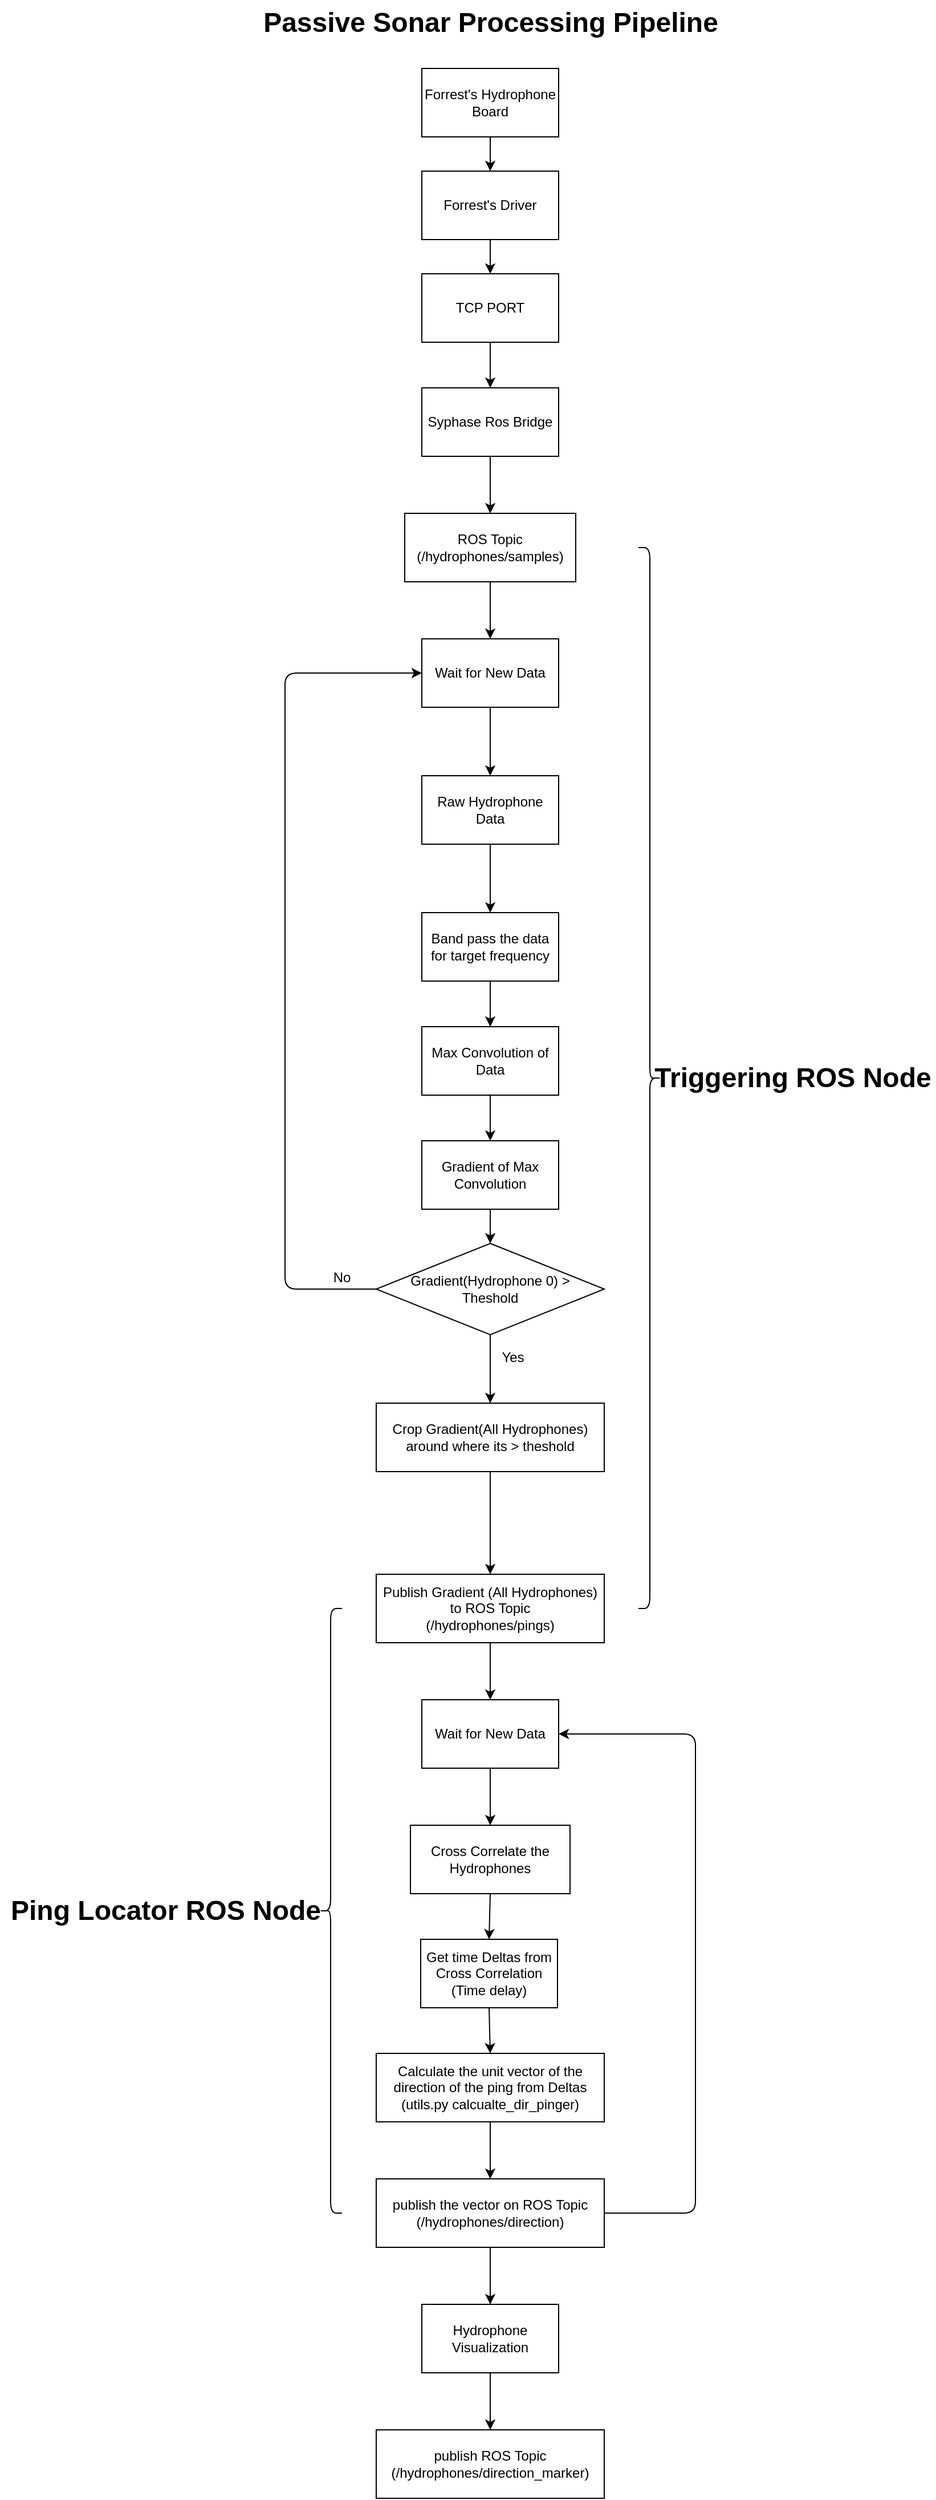 <mxfile version="12.3.2" type="device" pages="1"><diagram id="NOkkZyxEs_DLkWHzhxtK" name="Page-1"><mxGraphModel dx="2268" dy="1869" grid="1" gridSize="10" guides="1" tooltips="1" connect="1" arrows="1" fold="1" page="1" pageScale="1" pageWidth="850" pageHeight="1100" math="0" shadow="0"><root><mxCell id="0"/><mxCell id="1" parent="0"/><mxCell id="E3GKQqg5jDNkYoQRzWfd-4" value="Gradient of Max Convolution" style="rounded=0;whiteSpace=wrap;html=1;" parent="1" vertex="1"><mxGeometry x="360" y="380" width="120" height="60" as="geometry"/></mxCell><mxCell id="E3GKQqg5jDNkYoQRzWfd-5" value="" style="endArrow=classic;html=1;exitX=0.5;exitY=1;exitDx=0;exitDy=0;entryX=0.5;entryY=0;entryDx=0;entryDy=0;" parent="1" target="E3GKQqg5jDNkYoQRzWfd-4" edge="1"><mxGeometry width="50" height="50" relative="1" as="geometry"><mxPoint x="420" y="340" as="sourcePoint"/><mxPoint x="430" y="350" as="targetPoint"/></mxGeometry></mxCell><mxCell id="E3GKQqg5jDNkYoQRzWfd-6" value="&lt;div&gt;&lt;br&gt;&lt;/div&gt;&lt;div&gt;Gradient(Hydrophone 0) &amp;gt; &lt;br&gt;&lt;/div&gt;&lt;div&gt;Theshold&lt;/div&gt;&lt;div&gt;&lt;br&gt; &lt;/div&gt;" style="rhombus;whiteSpace=wrap;html=1;" parent="1" vertex="1"><mxGeometry x="320" y="470" width="200" height="80" as="geometry"/></mxCell><mxCell id="E3GKQqg5jDNkYoQRzWfd-7" value="" style="endArrow=classic;html=1;exitX=0.5;exitY=1;exitDx=0;exitDy=0;entryX=0.5;entryY=0;entryDx=0;entryDy=0;" parent="1" source="E3GKQqg5jDNkYoQRzWfd-4" target="E3GKQqg5jDNkYoQRzWfd-6" edge="1"><mxGeometry width="50" height="50" relative="1" as="geometry"><mxPoint x="500" y="460" as="sourcePoint"/><mxPoint x="550" y="480" as="targetPoint"/></mxGeometry></mxCell><mxCell id="E3GKQqg5jDNkYoQRzWfd-8" value="Wait for New Data" style="rounded=0;whiteSpace=wrap;html=1;" parent="1" vertex="1"><mxGeometry x="360" y="-60" width="120" height="60" as="geometry"/></mxCell><mxCell id="E3GKQqg5jDNkYoQRzWfd-10" value="" style="endArrow=classic;html=1;exitX=0;exitY=0.5;exitDx=0;exitDy=0;entryX=0;entryY=0.5;entryDx=0;entryDy=0;" parent="1" source="E3GKQqg5jDNkYoQRzWfd-6" target="E3GKQqg5jDNkYoQRzWfd-8" edge="1"><mxGeometry width="50" height="50" relative="1" as="geometry"><mxPoint x="370" y="200" as="sourcePoint"/><mxPoint x="260" y="-50" as="targetPoint"/><Array as="points"><mxPoint x="240" y="510"/><mxPoint x="240" y="370"/><mxPoint x="240" y="-30"/></Array></mxGeometry></mxCell><mxCell id="E3GKQqg5jDNkYoQRzWfd-11" value="No" style="text;html=1;strokeColor=none;fillColor=none;align=center;verticalAlign=middle;whiteSpace=wrap;rounded=0;" parent="1" vertex="1"><mxGeometry x="270" y="490" width="40" height="20" as="geometry"/></mxCell><mxCell id="E3GKQqg5jDNkYoQRzWfd-12" value="" style="endArrow=classic;html=1;exitX=0.5;exitY=1;exitDx=0;exitDy=0;" parent="1" source="E3GKQqg5jDNkYoQRzWfd-6" edge="1"><mxGeometry width="50" height="50" relative="1" as="geometry"><mxPoint x="360" y="690" as="sourcePoint"/><mxPoint x="420" y="610" as="targetPoint"/></mxGeometry></mxCell><mxCell id="E3GKQqg5jDNkYoQRzWfd-13" value="Yes" style="text;html=1;strokeColor=none;fillColor=none;align=center;verticalAlign=middle;whiteSpace=wrap;rounded=0;" parent="1" vertex="1"><mxGeometry x="420" y="560" width="40" height="20" as="geometry"/></mxCell><mxCell id="E3GKQqg5jDNkYoQRzWfd-14" value="Crop Gradient(All Hydrophones) around where its &amp;gt; theshold" style="rounded=0;whiteSpace=wrap;html=1;" parent="1" vertex="1"><mxGeometry x="320" y="610" width="200" height="60" as="geometry"/></mxCell><mxCell id="E3GKQqg5jDNkYoQRzWfd-19" value="" style="endArrow=classic;html=1;exitX=0.5;exitY=1;exitDx=0;exitDy=0;entryX=0.5;entryY=0;entryDx=0;entryDy=0;" parent="1" source="E3GKQqg5jDNkYoQRzWfd-14" target="E3GKQqg5jDNkYoQRzWfd-23" edge="1"><mxGeometry width="50" height="50" relative="1" as="geometry"><mxPoint x="350" y="640" as="sourcePoint"/><mxPoint x="420" y="730" as="targetPoint"/></mxGeometry></mxCell><mxCell id="E3GKQqg5jDNkYoQRzWfd-23" value="&lt;div&gt;Publish Gradient (All Hydrophones) to ROS Topic&lt;/div&gt;&lt;div&gt;(/hydrophones/pings)&lt;br&gt;&lt;/div&gt;" style="rounded=0;whiteSpace=wrap;html=1;" parent="1" vertex="1"><mxGeometry x="320" y="760" width="200" height="60" as="geometry"/></mxCell><mxCell id="E3GKQqg5jDNkYoQRzWfd-24" value="" style="shape=curlyBracket;whiteSpace=wrap;html=1;rounded=1;rotation=-180;" parent="1" vertex="1"><mxGeometry x="550" y="-140" width="20" height="930" as="geometry"/></mxCell><mxCell id="E3GKQqg5jDNkYoQRzWfd-25" value="Triggering ROS Node" style="text;strokeColor=none;fillColor=none;html=1;fontSize=24;fontStyle=1;verticalAlign=middle;align=center;" parent="1" vertex="1"><mxGeometry x="560" y="305" width="250" height="40" as="geometry"/></mxCell><mxCell id="E3GKQqg5jDNkYoQRzWfd-26" value="Forrest's Hydrophone Board" style="rounded=0;whiteSpace=wrap;html=1;" parent="1" vertex="1"><mxGeometry x="360" y="-560" width="120" height="60" as="geometry"/></mxCell><mxCell id="E3GKQqg5jDNkYoQRzWfd-27" value="Forrest's Driver" style="rounded=0;whiteSpace=wrap;html=1;" parent="1" vertex="1"><mxGeometry x="360" y="-470" width="120" height="60" as="geometry"/></mxCell><mxCell id="E3GKQqg5jDNkYoQRzWfd-28" value="TCP PORT" style="rounded=0;whiteSpace=wrap;html=1;" parent="1" vertex="1"><mxGeometry x="360" y="-380" width="120" height="60" as="geometry"/></mxCell><mxCell id="E3GKQqg5jDNkYoQRzWfd-29" value="" style="endArrow=classic;html=1;exitX=0.5;exitY=1;exitDx=0;exitDy=0;entryX=0.5;entryY=0;entryDx=0;entryDy=0;" parent="1" source="E3GKQqg5jDNkYoQRzWfd-26" target="E3GKQqg5jDNkYoQRzWfd-27" edge="1"><mxGeometry width="50" height="50" relative="1" as="geometry"><mxPoint x="330" y="-330" as="sourcePoint"/><mxPoint x="380" y="-380" as="targetPoint"/></mxGeometry></mxCell><mxCell id="E3GKQqg5jDNkYoQRzWfd-30" value="" style="endArrow=classic;html=1;exitX=0.5;exitY=1;exitDx=0;exitDy=0;entryX=0.5;entryY=0;entryDx=0;entryDy=0;" parent="1" source="E3GKQqg5jDNkYoQRzWfd-27" target="E3GKQqg5jDNkYoQRzWfd-28" edge="1"><mxGeometry width="50" height="50" relative="1" as="geometry"><mxPoint x="330" y="-330" as="sourcePoint"/><mxPoint x="380" y="-380" as="targetPoint"/></mxGeometry></mxCell><mxCell id="E3GKQqg5jDNkYoQRzWfd-31" value="Syphase Ros Bridge" style="rounded=0;whiteSpace=wrap;html=1;" parent="1" vertex="1"><mxGeometry x="360" y="-280" width="120" height="60" as="geometry"/></mxCell><mxCell id="E3GKQqg5jDNkYoQRzWfd-32" value="" style="endArrow=classic;html=1;exitX=0.5;exitY=1;exitDx=0;exitDy=0;entryX=0.5;entryY=0;entryDx=0;entryDy=0;" parent="1" source="E3GKQqg5jDNkYoQRzWfd-28" target="E3GKQqg5jDNkYoQRzWfd-31" edge="1"><mxGeometry width="50" height="50" relative="1" as="geometry"><mxPoint x="420" y="-310" as="sourcePoint"/><mxPoint x="380" y="-380" as="targetPoint"/></mxGeometry></mxCell><mxCell id="E3GKQqg5jDNkYoQRzWfd-33" value="" style="endArrow=classic;html=1;exitX=0.5;exitY=1;exitDx=0;exitDy=0;entryX=0.5;entryY=0;entryDx=0;entryDy=0;" parent="1" source="E3GKQqg5jDNkYoQRzWfd-31" target="E3GKQqg5jDNkYoQRzWfd-34" edge="1"><mxGeometry width="50" height="50" relative="1" as="geometry"><mxPoint x="330" y="-330" as="sourcePoint"/><mxPoint x="420" y="-200" as="targetPoint"/></mxGeometry></mxCell><mxCell id="E3GKQqg5jDNkYoQRzWfd-34" value="&lt;div&gt;ROS Topic&lt;/div&gt;&lt;div&gt;(/hydrophones/samples)&lt;br&gt;&lt;/div&gt;" style="rounded=0;whiteSpace=wrap;html=1;" parent="1" vertex="1"><mxGeometry x="345" y="-170" width="150" height="60" as="geometry"/></mxCell><mxCell id="E3GKQqg5jDNkYoQRzWfd-36" value="" style="endArrow=classic;html=1;exitX=0.5;exitY=1;exitDx=0;exitDy=0;entryX=0.5;entryY=0;entryDx=0;entryDy=0;" parent="1" source="E3GKQqg5jDNkYoQRzWfd-34" target="E3GKQqg5jDNkYoQRzWfd-8" edge="1"><mxGeometry width="50" height="50" relative="1" as="geometry"><mxPoint x="310" y="80" as="sourcePoint"/><mxPoint x="420" y="-50" as="targetPoint"/></mxGeometry></mxCell><mxCell id="E3GKQqg5jDNkYoQRzWfd-37" value="" style="endArrow=classic;html=1;exitX=0.5;exitY=1;exitDx=0;exitDy=0;" parent="1" source="E3GKQqg5jDNkYoQRzWfd-23" edge="1"><mxGeometry width="50" height="50" relative="1" as="geometry"><mxPoint x="310" y="1000" as="sourcePoint"/><mxPoint x="420" y="870" as="targetPoint"/></mxGeometry></mxCell><mxCell id="E3GKQqg5jDNkYoQRzWfd-38" value="Wait for New Data" style="rounded=0;whiteSpace=wrap;html=1;" parent="1" vertex="1"><mxGeometry x="360" y="870" width="120" height="60" as="geometry"/></mxCell><mxCell id="E3GKQqg5jDNkYoQRzWfd-39" value="Cross Correlate the Hydrophones" style="rounded=0;whiteSpace=wrap;html=1;" parent="1" vertex="1"><mxGeometry x="350" y="980" width="140" height="60" as="geometry"/></mxCell><mxCell id="E3GKQqg5jDNkYoQRzWfd-40" value="" style="endArrow=classic;html=1;exitX=0.5;exitY=1;exitDx=0;exitDy=0;entryX=0.5;entryY=0;entryDx=0;entryDy=0;" parent="1" source="E3GKQqg5jDNkYoQRzWfd-38" target="E3GKQqg5jDNkYoQRzWfd-39" edge="1"><mxGeometry width="50" height="50" relative="1" as="geometry"><mxPoint x="280" y="1230" as="sourcePoint"/><mxPoint x="330" y="1180" as="targetPoint"/></mxGeometry></mxCell><mxCell id="E3GKQqg5jDNkYoQRzWfd-41" value="Get time Deltas from Cross Correlation (Time delay)" style="rounded=0;whiteSpace=wrap;html=1;" parent="1" vertex="1"><mxGeometry x="359" y="1080" width="120" height="60" as="geometry"/></mxCell><mxCell id="E3GKQqg5jDNkYoQRzWfd-42" value="" style="endArrow=classic;html=1;exitX=0.5;exitY=1;exitDx=0;exitDy=0;entryX=0.5;entryY=0;entryDx=0;entryDy=0;" parent="1" source="E3GKQqg5jDNkYoQRzWfd-39" target="E3GKQqg5jDNkYoQRzWfd-41" edge="1"><mxGeometry width="50" height="50" relative="1" as="geometry"><mxPoint x="290" y="990" as="sourcePoint"/><mxPoint x="340" y="940" as="targetPoint"/></mxGeometry></mxCell><mxCell id="E3GKQqg5jDNkYoQRzWfd-43" value="Calculate the unit vector of the direction of the ping from Deltas (utils.py calcualte_dir_pinger)" style="rounded=0;whiteSpace=wrap;html=1;" parent="1" vertex="1"><mxGeometry x="320" y="1180" width="200" height="60" as="geometry"/></mxCell><mxCell id="E3GKQqg5jDNkYoQRzWfd-44" value="" style="endArrow=classic;html=1;exitX=0.5;exitY=1;exitDx=0;exitDy=0;entryX=0.5;entryY=0;entryDx=0;entryDy=0;" parent="1" source="E3GKQqg5jDNkYoQRzWfd-41" target="E3GKQqg5jDNkYoQRzWfd-43" edge="1"><mxGeometry width="50" height="50" relative="1" as="geometry"><mxPoint x="270" y="1120" as="sourcePoint"/><mxPoint x="320" y="1070" as="targetPoint"/></mxGeometry></mxCell><mxCell id="E3GKQqg5jDNkYoQRzWfd-45" value="publish the vector on ROS Topic (/hydrophones/direction)" style="rounded=0;whiteSpace=wrap;html=1;" parent="1" vertex="1"><mxGeometry x="320" y="1290" width="200" height="60" as="geometry"/></mxCell><mxCell id="E3GKQqg5jDNkYoQRzWfd-46" value="" style="endArrow=classic;html=1;exitX=0.5;exitY=1;exitDx=0;exitDy=0;entryX=0.5;entryY=0;entryDx=0;entryDy=0;" parent="1" source="E3GKQqg5jDNkYoQRzWfd-43" target="E3GKQqg5jDNkYoQRzWfd-45" edge="1"><mxGeometry width="50" height="50" relative="1" as="geometry"><mxPoint x="270" y="1120" as="sourcePoint"/><mxPoint x="320" y="1070" as="targetPoint"/></mxGeometry></mxCell><mxCell id="E3GKQqg5jDNkYoQRzWfd-47" value="" style="shape=curlyBracket;whiteSpace=wrap;html=1;rounded=1;" parent="1" vertex="1"><mxGeometry x="270" y="790" width="20" height="530" as="geometry"/></mxCell><mxCell id="E3GKQqg5jDNkYoQRzWfd-48" value="Ping Locator ROS Node" style="text;strokeColor=none;fillColor=none;html=1;fontSize=24;fontStyle=1;verticalAlign=middle;align=center;" parent="1" vertex="1"><mxGeometry x="-10" y="1035" width="290" height="40" as="geometry"/></mxCell><mxCell id="E3GKQqg5jDNkYoQRzWfd-49" value="Hydrophone Visualization" style="rounded=0;whiteSpace=wrap;html=1;" parent="1" vertex="1"><mxGeometry x="360" y="1400" width="120" height="60" as="geometry"/></mxCell><mxCell id="E3GKQqg5jDNkYoQRzWfd-50" value="" style="endArrow=classic;html=1;exitX=0.5;exitY=1;exitDx=0;exitDy=0;entryX=0.5;entryY=0;entryDx=0;entryDy=0;" parent="1" source="E3GKQqg5jDNkYoQRzWfd-45" target="E3GKQqg5jDNkYoQRzWfd-49" edge="1"><mxGeometry width="50" height="50" relative="1" as="geometry"><mxPoint x="310" y="1390" as="sourcePoint"/><mxPoint x="360" y="1340" as="targetPoint"/></mxGeometry></mxCell><mxCell id="E3GKQqg5jDNkYoQRzWfd-51" value="" style="endArrow=classic;html=1;exitX=1;exitY=0.5;exitDx=0;exitDy=0;entryX=1;entryY=0.5;entryDx=0;entryDy=0;" parent="1" source="E3GKQqg5jDNkYoQRzWfd-45" target="E3GKQqg5jDNkYoQRzWfd-38" edge="1"><mxGeometry width="50" height="50" relative="1" as="geometry"><mxPoint x="310" y="1070" as="sourcePoint"/><mxPoint x="560" y="730" as="targetPoint"/><Array as="points"><mxPoint x="600" y="1320"/><mxPoint x="600" y="900"/></Array></mxGeometry></mxCell><mxCell id="E3GKQqg5jDNkYoQRzWfd-52" value="" style="endArrow=classic;html=1;exitX=0.5;exitY=1;exitDx=0;exitDy=0;" parent="1" source="E3GKQqg5jDNkYoQRzWfd-49" edge="1"><mxGeometry width="50" height="50" relative="1" as="geometry"><mxPoint x="360" y="1490" as="sourcePoint"/><mxPoint x="420" y="1510" as="targetPoint"/></mxGeometry></mxCell><mxCell id="E3GKQqg5jDNkYoQRzWfd-53" value="&lt;div&gt;publish ROS Topic &lt;br&gt;&lt;/div&gt;&lt;div&gt;(/hydrophones/direction_marker)&lt;/div&gt;" style="rounded=0;whiteSpace=wrap;html=1;" parent="1" vertex="1"><mxGeometry x="320" y="1510" width="200" height="60" as="geometry"/></mxCell><mxCell id="E3GKQqg5jDNkYoQRzWfd-55" value="Passive Sonar Processing Pipeline" style="text;strokeColor=none;fillColor=none;html=1;fontSize=24;fontStyle=1;verticalAlign=middle;align=center;" parent="1" vertex="1"><mxGeometry x="260" y="-620" width="320" height="40" as="geometry"/></mxCell><mxCell id="XfEXRjIJnP_VHA2KK8Cs-1" value="Band pass the data for target frequency" style="rounded=0;whiteSpace=wrap;html=1;" parent="1" vertex="1"><mxGeometry x="360" y="180" width="120" height="60" as="geometry"/></mxCell><mxCell id="XfEXRjIJnP_VHA2KK8Cs-3" value="" style="endArrow=classic;html=1;exitX=0.5;exitY=1;exitDx=0;exitDy=0;entryX=0.5;entryY=0;entryDx=0;entryDy=0;" parent="1" source="XfEXRjIJnP_VHA2KK8Cs-1" target="9HYkBZaTyd47I1MW8nSF-1" edge="1"><mxGeometry width="50" height="50" relative="1" as="geometry"><mxPoint x="100" y="178" as="sourcePoint"/><mxPoint x="420" y="190" as="targetPoint"/></mxGeometry></mxCell><mxCell id="9HYkBZaTyd47I1MW8nSF-1" value="Max Convolution of Data" style="rounded=0;whiteSpace=wrap;html=1;" vertex="1" parent="1"><mxGeometry x="360" y="280" width="120" height="60" as="geometry"/></mxCell><mxCell id="9HYkBZaTyd47I1MW8nSF-2" value="Raw Hydrophone Data" style="rounded=0;whiteSpace=wrap;html=1;" vertex="1" parent="1"><mxGeometry x="360" y="60" width="120" height="60" as="geometry"/></mxCell><mxCell id="9HYkBZaTyd47I1MW8nSF-3" value="" style="endArrow=classic;html=1;exitX=0.5;exitY=1;exitDx=0;exitDy=0;entryX=0.5;entryY=0;entryDx=0;entryDy=0;" edge="1" parent="1" source="E3GKQqg5jDNkYoQRzWfd-8" target="9HYkBZaTyd47I1MW8nSF-2"><mxGeometry width="50" height="50" relative="1" as="geometry"><mxPoint x="480" y="31" as="sourcePoint"/><mxPoint x="530" y="-19" as="targetPoint"/></mxGeometry></mxCell><mxCell id="9HYkBZaTyd47I1MW8nSF-4" value="" style="endArrow=classic;html=1;exitX=0.5;exitY=1;exitDx=0;exitDy=0;entryX=0.5;entryY=0;entryDx=0;entryDy=0;" edge="1" parent="1" source="9HYkBZaTyd47I1MW8nSF-2" target="XfEXRjIJnP_VHA2KK8Cs-1"><mxGeometry width="50" height="50" relative="1" as="geometry"><mxPoint x="285" y="160" as="sourcePoint"/><mxPoint x="335" y="110" as="targetPoint"/></mxGeometry></mxCell></root></mxGraphModel></diagram></mxfile>